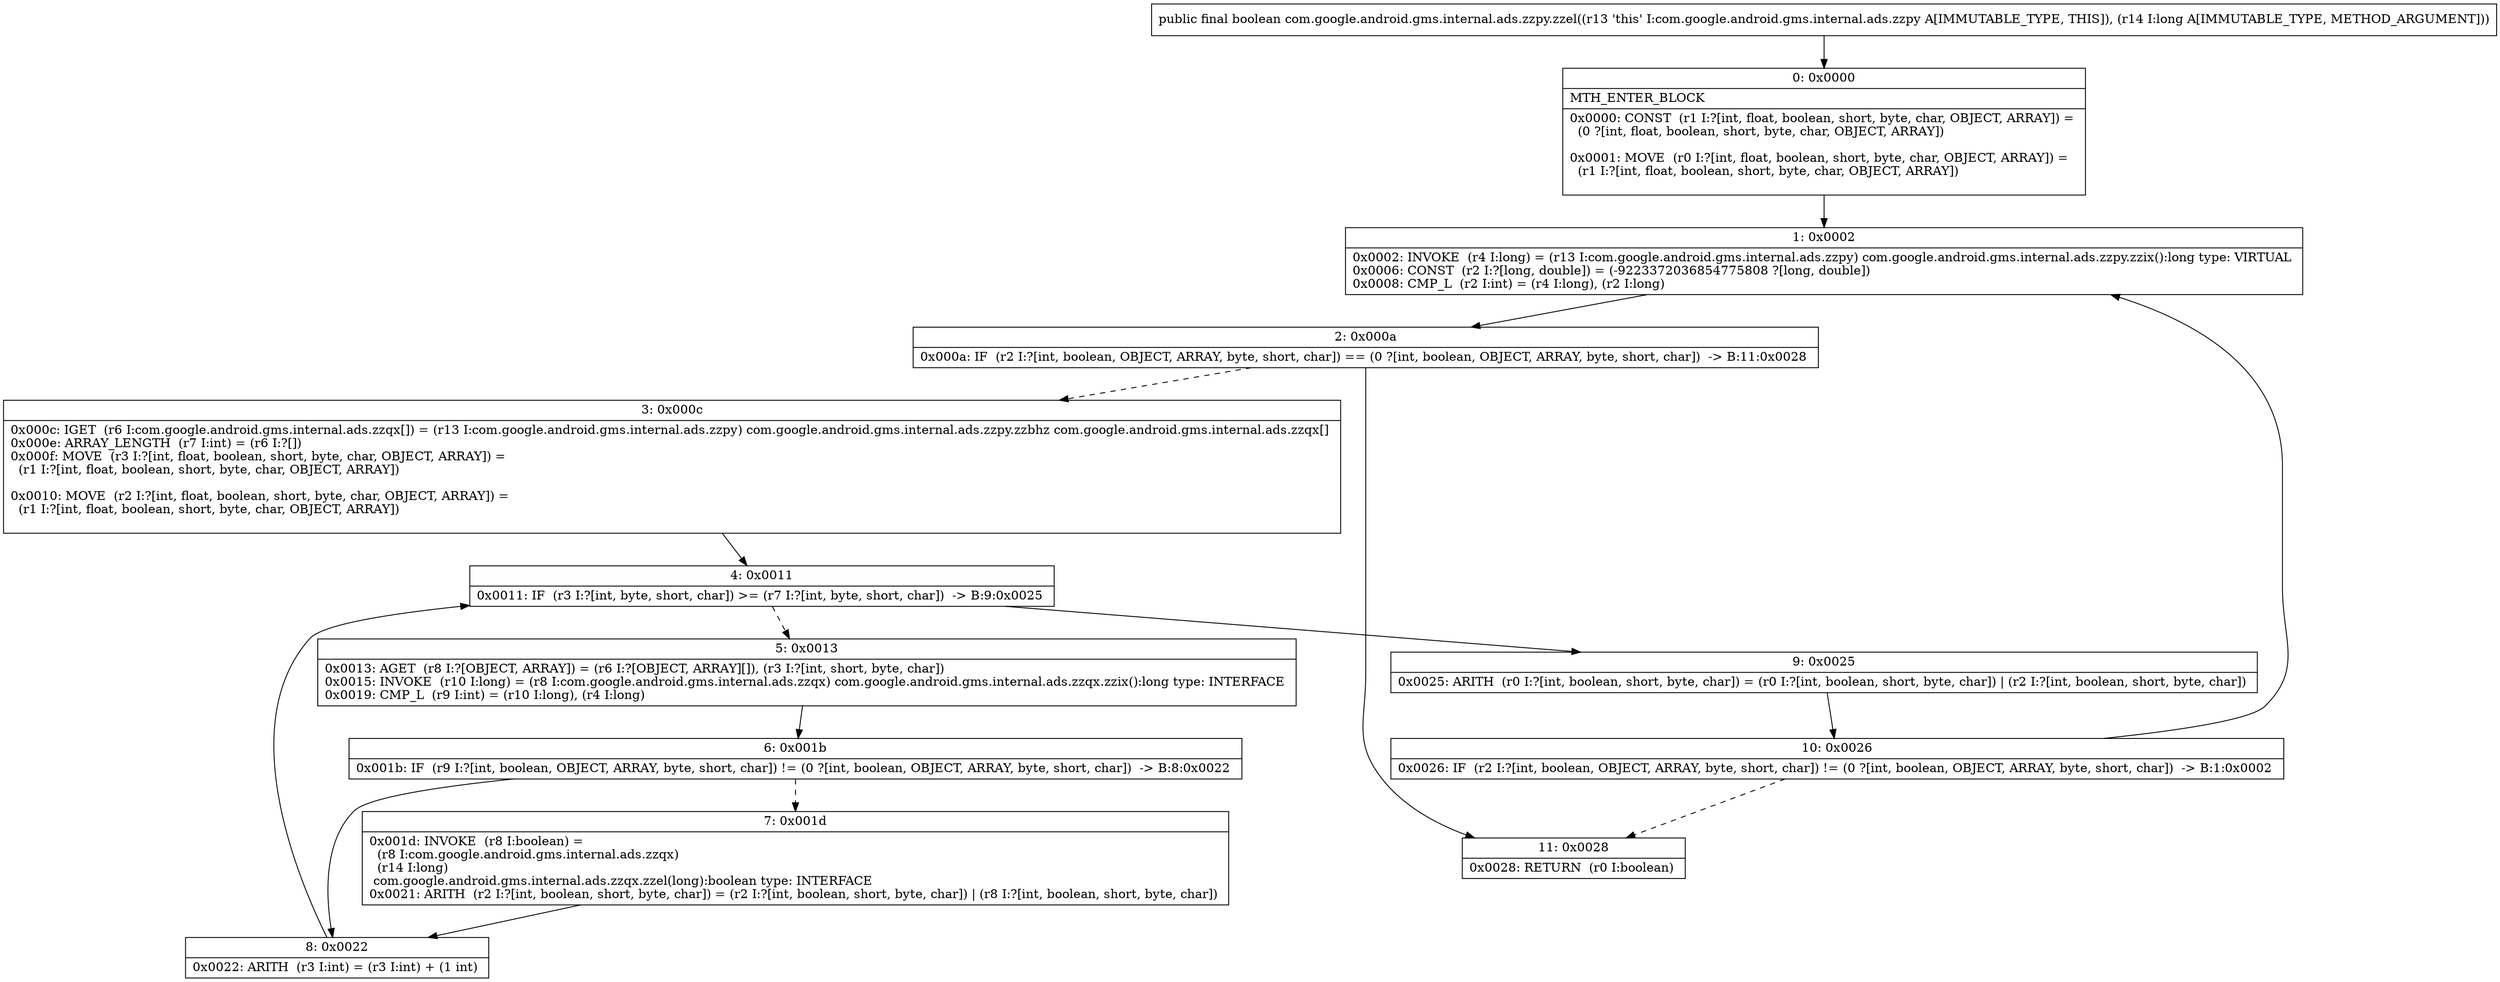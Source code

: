 digraph "CFG forcom.google.android.gms.internal.ads.zzpy.zzel(J)Z" {
Node_0 [shape=record,label="{0\:\ 0x0000|MTH_ENTER_BLOCK\l|0x0000: CONST  (r1 I:?[int, float, boolean, short, byte, char, OBJECT, ARRAY]) = \l  (0 ?[int, float, boolean, short, byte, char, OBJECT, ARRAY])\l \l0x0001: MOVE  (r0 I:?[int, float, boolean, short, byte, char, OBJECT, ARRAY]) = \l  (r1 I:?[int, float, boolean, short, byte, char, OBJECT, ARRAY])\l \l}"];
Node_1 [shape=record,label="{1\:\ 0x0002|0x0002: INVOKE  (r4 I:long) = (r13 I:com.google.android.gms.internal.ads.zzpy) com.google.android.gms.internal.ads.zzpy.zzix():long type: VIRTUAL \l0x0006: CONST  (r2 I:?[long, double]) = (\-9223372036854775808 ?[long, double]) \l0x0008: CMP_L  (r2 I:int) = (r4 I:long), (r2 I:long) \l}"];
Node_2 [shape=record,label="{2\:\ 0x000a|0x000a: IF  (r2 I:?[int, boolean, OBJECT, ARRAY, byte, short, char]) == (0 ?[int, boolean, OBJECT, ARRAY, byte, short, char])  \-\> B:11:0x0028 \l}"];
Node_3 [shape=record,label="{3\:\ 0x000c|0x000c: IGET  (r6 I:com.google.android.gms.internal.ads.zzqx[]) = (r13 I:com.google.android.gms.internal.ads.zzpy) com.google.android.gms.internal.ads.zzpy.zzbhz com.google.android.gms.internal.ads.zzqx[] \l0x000e: ARRAY_LENGTH  (r7 I:int) = (r6 I:?[]) \l0x000f: MOVE  (r3 I:?[int, float, boolean, short, byte, char, OBJECT, ARRAY]) = \l  (r1 I:?[int, float, boolean, short, byte, char, OBJECT, ARRAY])\l \l0x0010: MOVE  (r2 I:?[int, float, boolean, short, byte, char, OBJECT, ARRAY]) = \l  (r1 I:?[int, float, boolean, short, byte, char, OBJECT, ARRAY])\l \l}"];
Node_4 [shape=record,label="{4\:\ 0x0011|0x0011: IF  (r3 I:?[int, byte, short, char]) \>= (r7 I:?[int, byte, short, char])  \-\> B:9:0x0025 \l}"];
Node_5 [shape=record,label="{5\:\ 0x0013|0x0013: AGET  (r8 I:?[OBJECT, ARRAY]) = (r6 I:?[OBJECT, ARRAY][]), (r3 I:?[int, short, byte, char]) \l0x0015: INVOKE  (r10 I:long) = (r8 I:com.google.android.gms.internal.ads.zzqx) com.google.android.gms.internal.ads.zzqx.zzix():long type: INTERFACE \l0x0019: CMP_L  (r9 I:int) = (r10 I:long), (r4 I:long) \l}"];
Node_6 [shape=record,label="{6\:\ 0x001b|0x001b: IF  (r9 I:?[int, boolean, OBJECT, ARRAY, byte, short, char]) != (0 ?[int, boolean, OBJECT, ARRAY, byte, short, char])  \-\> B:8:0x0022 \l}"];
Node_7 [shape=record,label="{7\:\ 0x001d|0x001d: INVOKE  (r8 I:boolean) = \l  (r8 I:com.google.android.gms.internal.ads.zzqx)\l  (r14 I:long)\l com.google.android.gms.internal.ads.zzqx.zzel(long):boolean type: INTERFACE \l0x0021: ARITH  (r2 I:?[int, boolean, short, byte, char]) = (r2 I:?[int, boolean, short, byte, char]) \| (r8 I:?[int, boolean, short, byte, char]) \l}"];
Node_8 [shape=record,label="{8\:\ 0x0022|0x0022: ARITH  (r3 I:int) = (r3 I:int) + (1 int) \l}"];
Node_9 [shape=record,label="{9\:\ 0x0025|0x0025: ARITH  (r0 I:?[int, boolean, short, byte, char]) = (r0 I:?[int, boolean, short, byte, char]) \| (r2 I:?[int, boolean, short, byte, char]) \l}"];
Node_10 [shape=record,label="{10\:\ 0x0026|0x0026: IF  (r2 I:?[int, boolean, OBJECT, ARRAY, byte, short, char]) != (0 ?[int, boolean, OBJECT, ARRAY, byte, short, char])  \-\> B:1:0x0002 \l}"];
Node_11 [shape=record,label="{11\:\ 0x0028|0x0028: RETURN  (r0 I:boolean) \l}"];
MethodNode[shape=record,label="{public final boolean com.google.android.gms.internal.ads.zzpy.zzel((r13 'this' I:com.google.android.gms.internal.ads.zzpy A[IMMUTABLE_TYPE, THIS]), (r14 I:long A[IMMUTABLE_TYPE, METHOD_ARGUMENT])) }"];
MethodNode -> Node_0;
Node_0 -> Node_1;
Node_1 -> Node_2;
Node_2 -> Node_3[style=dashed];
Node_2 -> Node_11;
Node_3 -> Node_4;
Node_4 -> Node_5[style=dashed];
Node_4 -> Node_9;
Node_5 -> Node_6;
Node_6 -> Node_7[style=dashed];
Node_6 -> Node_8;
Node_7 -> Node_8;
Node_8 -> Node_4;
Node_9 -> Node_10;
Node_10 -> Node_1;
Node_10 -> Node_11[style=dashed];
}

